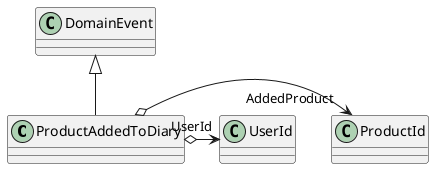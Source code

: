 @startuml
class ProductAddedToDiary {
}
DomainEvent <|-- ProductAddedToDiary
ProductAddedToDiary o-> "AddedProduct" ProductId
ProductAddedToDiary o-> "UserId" UserId
@enduml
